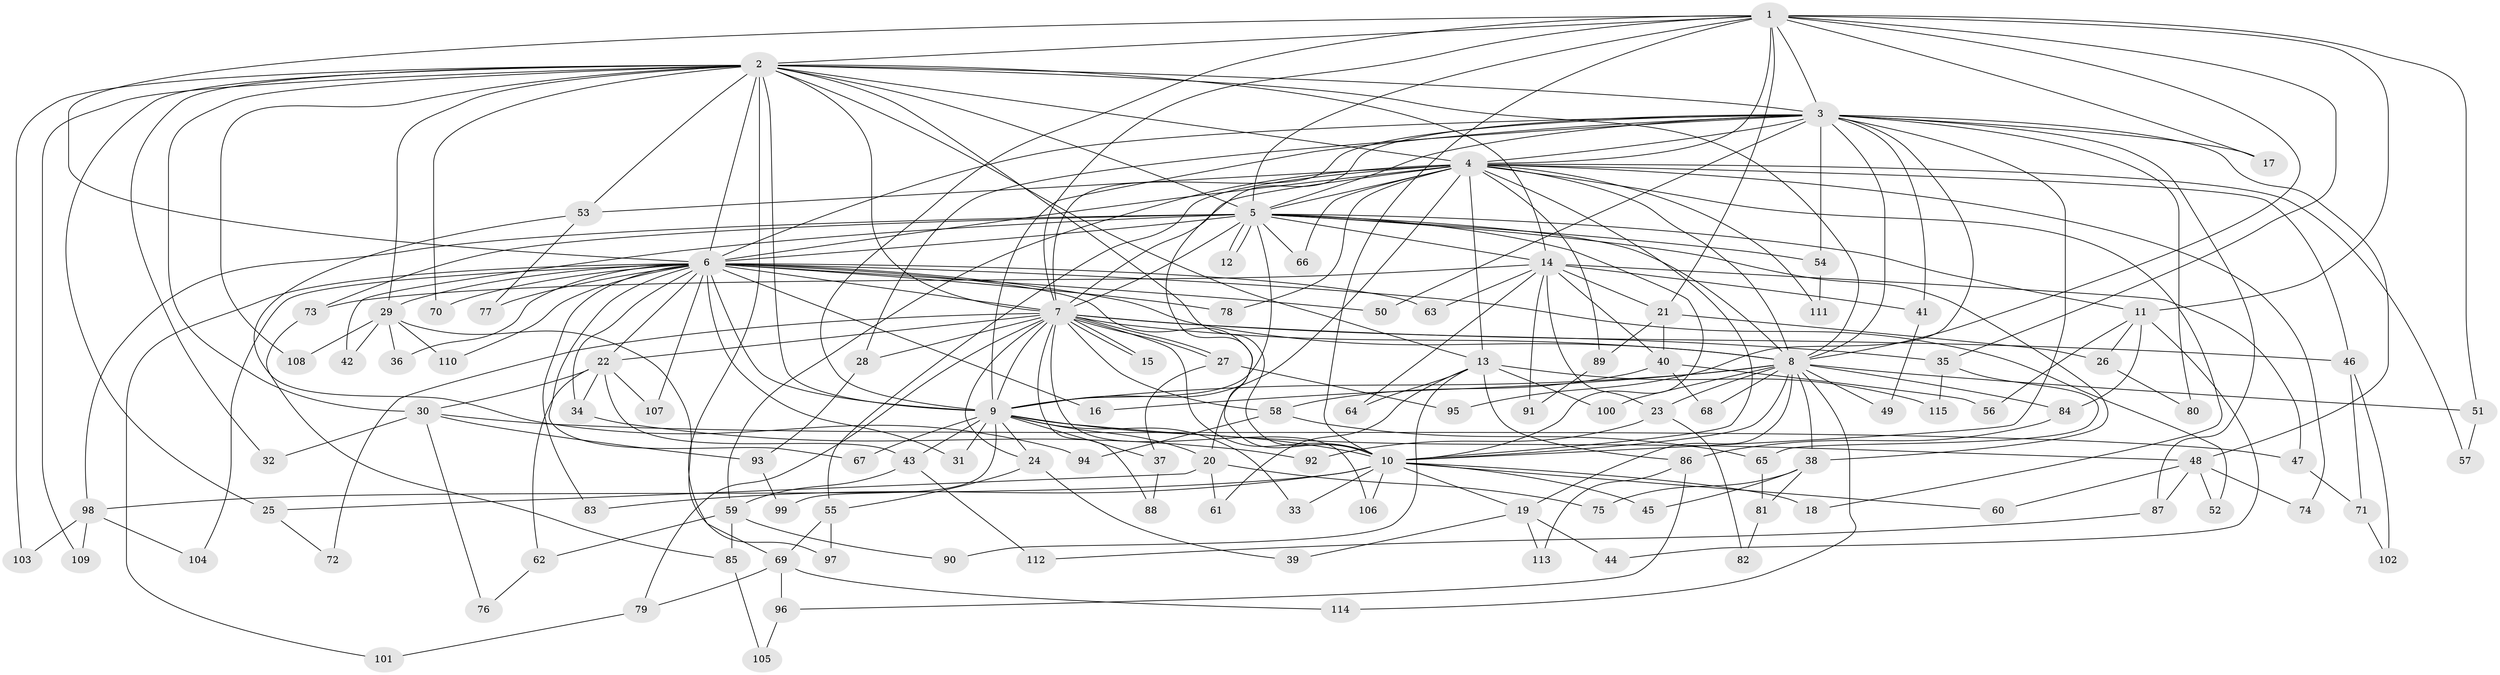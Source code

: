 // coarse degree distribution, {20: 0.017241379310344827, 3: 0.10344827586206896, 2: 0.3448275862068966, 6: 0.15517241379310345, 5: 0.08620689655172414, 4: 0.08620689655172414, 18: 0.017241379310344827, 14: 0.034482758620689655, 23: 0.017241379310344827, 8: 0.017241379310344827, 9: 0.017241379310344827, 1: 0.05172413793103448, 16: 0.017241379310344827, 19: 0.017241379310344827, 15: 0.017241379310344827}
// Generated by graph-tools (version 1.1) at 2025/46/03/06/25 01:46:56]
// undirected, 115 vertices, 255 edges
graph export_dot {
graph [start="1"]
  node [color=gray90,style=filled];
  1;
  2;
  3;
  4;
  5;
  6;
  7;
  8;
  9;
  10;
  11;
  12;
  13;
  14;
  15;
  16;
  17;
  18;
  19;
  20;
  21;
  22;
  23;
  24;
  25;
  26;
  27;
  28;
  29;
  30;
  31;
  32;
  33;
  34;
  35;
  36;
  37;
  38;
  39;
  40;
  41;
  42;
  43;
  44;
  45;
  46;
  47;
  48;
  49;
  50;
  51;
  52;
  53;
  54;
  55;
  56;
  57;
  58;
  59;
  60;
  61;
  62;
  63;
  64;
  65;
  66;
  67;
  68;
  69;
  70;
  71;
  72;
  73;
  74;
  75;
  76;
  77;
  78;
  79;
  80;
  81;
  82;
  83;
  84;
  85;
  86;
  87;
  88;
  89;
  90;
  91;
  92;
  93;
  94;
  95;
  96;
  97;
  98;
  99;
  100;
  101;
  102;
  103;
  104;
  105;
  106;
  107;
  108;
  109;
  110;
  111;
  112;
  113;
  114;
  115;
  1 -- 2;
  1 -- 3;
  1 -- 4;
  1 -- 5;
  1 -- 6;
  1 -- 7;
  1 -- 8;
  1 -- 9;
  1 -- 10;
  1 -- 11;
  1 -- 17;
  1 -- 21;
  1 -- 35;
  1 -- 51;
  2 -- 3;
  2 -- 4;
  2 -- 5;
  2 -- 6;
  2 -- 7;
  2 -- 8;
  2 -- 9;
  2 -- 10;
  2 -- 13;
  2 -- 14;
  2 -- 25;
  2 -- 29;
  2 -- 30;
  2 -- 32;
  2 -- 53;
  2 -- 69;
  2 -- 70;
  2 -- 103;
  2 -- 108;
  2 -- 109;
  3 -- 4;
  3 -- 5;
  3 -- 6;
  3 -- 7;
  3 -- 8;
  3 -- 9;
  3 -- 10;
  3 -- 17;
  3 -- 20;
  3 -- 28;
  3 -- 41;
  3 -- 48;
  3 -- 50;
  3 -- 54;
  3 -- 80;
  3 -- 87;
  3 -- 95;
  4 -- 5;
  4 -- 6;
  4 -- 7;
  4 -- 8;
  4 -- 9;
  4 -- 10;
  4 -- 13;
  4 -- 18;
  4 -- 46;
  4 -- 53;
  4 -- 55;
  4 -- 57;
  4 -- 59;
  4 -- 66;
  4 -- 74;
  4 -- 78;
  4 -- 89;
  4 -- 111;
  5 -- 6;
  5 -- 7;
  5 -- 8;
  5 -- 9;
  5 -- 10;
  5 -- 11;
  5 -- 12;
  5 -- 12;
  5 -- 14;
  5 -- 38;
  5 -- 42;
  5 -- 54;
  5 -- 66;
  5 -- 73;
  5 -- 98;
  6 -- 7;
  6 -- 8;
  6 -- 9;
  6 -- 10;
  6 -- 16;
  6 -- 22;
  6 -- 29;
  6 -- 31;
  6 -- 34;
  6 -- 36;
  6 -- 50;
  6 -- 52;
  6 -- 63;
  6 -- 67;
  6 -- 70;
  6 -- 77;
  6 -- 78;
  6 -- 83;
  6 -- 101;
  6 -- 104;
  6 -- 107;
  6 -- 110;
  7 -- 8;
  7 -- 9;
  7 -- 10;
  7 -- 15;
  7 -- 15;
  7 -- 22;
  7 -- 24;
  7 -- 27;
  7 -- 27;
  7 -- 28;
  7 -- 35;
  7 -- 46;
  7 -- 58;
  7 -- 72;
  7 -- 79;
  7 -- 88;
  7 -- 106;
  8 -- 9;
  8 -- 10;
  8 -- 16;
  8 -- 19;
  8 -- 23;
  8 -- 38;
  8 -- 49;
  8 -- 51;
  8 -- 68;
  8 -- 84;
  8 -- 100;
  8 -- 114;
  9 -- 10;
  9 -- 20;
  9 -- 24;
  9 -- 31;
  9 -- 33;
  9 -- 37;
  9 -- 43;
  9 -- 48;
  9 -- 67;
  9 -- 99;
  10 -- 18;
  10 -- 19;
  10 -- 33;
  10 -- 45;
  10 -- 60;
  10 -- 83;
  10 -- 98;
  10 -- 106;
  11 -- 26;
  11 -- 44;
  11 -- 56;
  11 -- 84;
  13 -- 61;
  13 -- 64;
  13 -- 86;
  13 -- 90;
  13 -- 100;
  13 -- 115;
  14 -- 21;
  14 -- 23;
  14 -- 40;
  14 -- 41;
  14 -- 47;
  14 -- 63;
  14 -- 64;
  14 -- 73;
  14 -- 91;
  19 -- 39;
  19 -- 44;
  19 -- 113;
  20 -- 25;
  20 -- 61;
  20 -- 75;
  21 -- 26;
  21 -- 40;
  21 -- 89;
  22 -- 30;
  22 -- 34;
  22 -- 43;
  22 -- 62;
  22 -- 107;
  23 -- 82;
  23 -- 92;
  24 -- 39;
  24 -- 55;
  25 -- 72;
  26 -- 80;
  27 -- 37;
  27 -- 95;
  28 -- 93;
  29 -- 36;
  29 -- 42;
  29 -- 97;
  29 -- 108;
  29 -- 110;
  30 -- 32;
  30 -- 47;
  30 -- 76;
  30 -- 93;
  34 -- 92;
  35 -- 65;
  35 -- 115;
  37 -- 88;
  38 -- 45;
  38 -- 75;
  38 -- 81;
  40 -- 56;
  40 -- 58;
  40 -- 68;
  41 -- 49;
  43 -- 59;
  43 -- 112;
  46 -- 71;
  46 -- 102;
  47 -- 71;
  48 -- 52;
  48 -- 60;
  48 -- 74;
  48 -- 87;
  51 -- 57;
  53 -- 77;
  53 -- 94;
  54 -- 111;
  55 -- 69;
  55 -- 97;
  58 -- 65;
  58 -- 94;
  59 -- 62;
  59 -- 85;
  59 -- 90;
  62 -- 76;
  65 -- 81;
  69 -- 79;
  69 -- 96;
  69 -- 114;
  71 -- 102;
  73 -- 85;
  79 -- 101;
  81 -- 82;
  84 -- 86;
  85 -- 105;
  86 -- 96;
  86 -- 113;
  87 -- 112;
  89 -- 91;
  93 -- 99;
  96 -- 105;
  98 -- 103;
  98 -- 104;
  98 -- 109;
}

